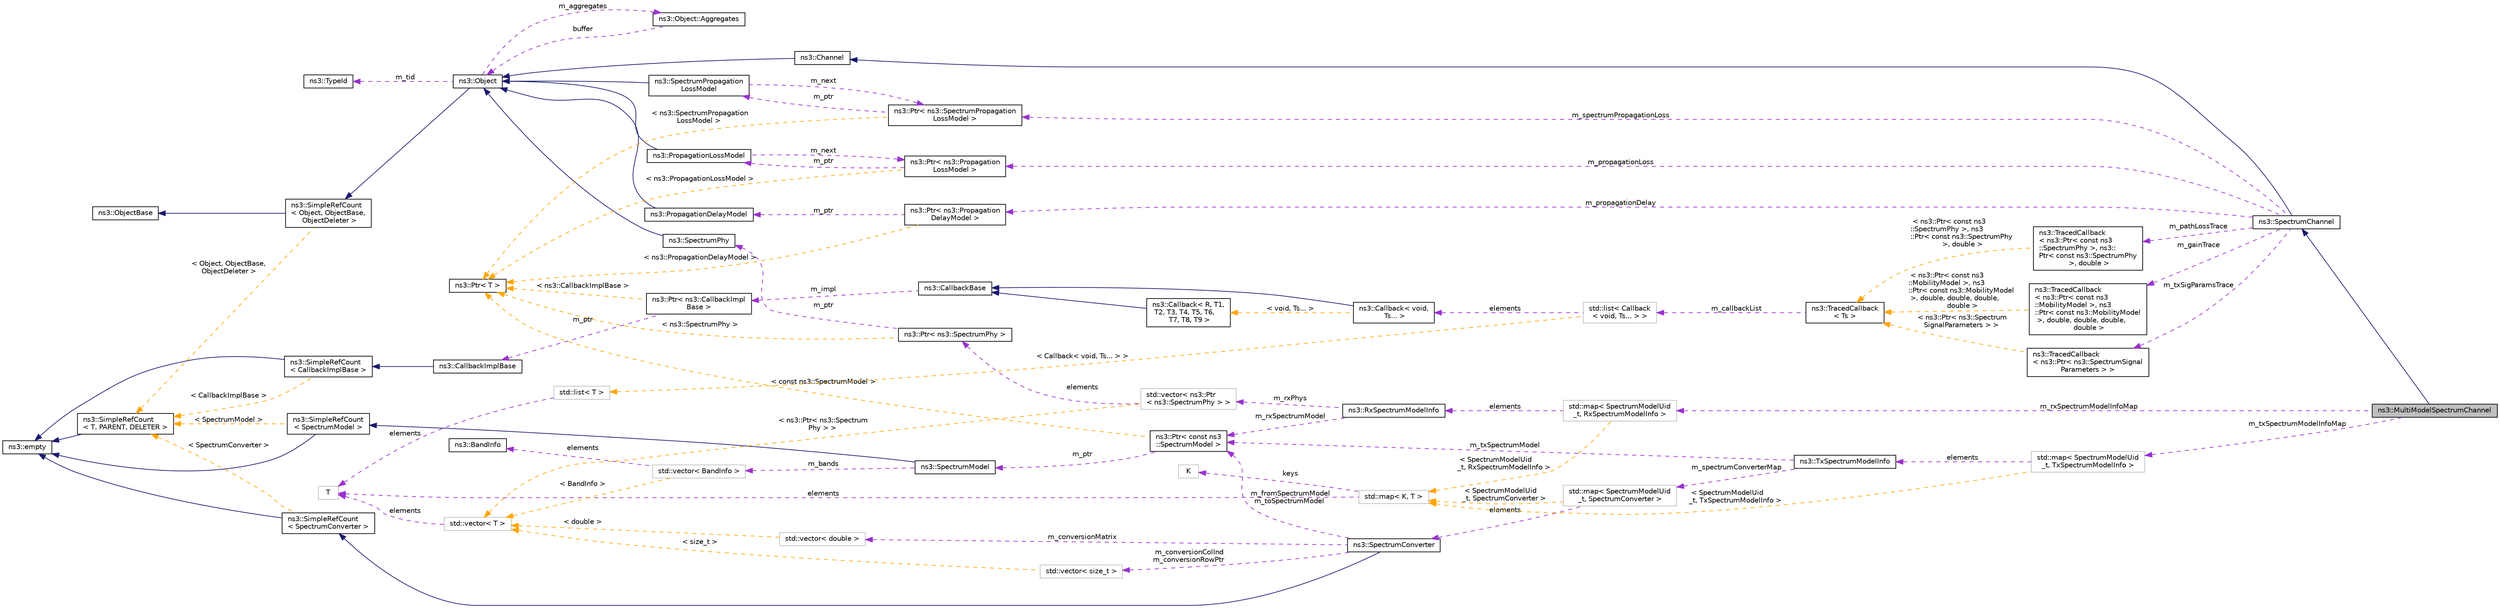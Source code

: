 digraph "ns3::MultiModelSpectrumChannel"
{
 // LATEX_PDF_SIZE
  edge [fontname="Helvetica",fontsize="10",labelfontname="Helvetica",labelfontsize="10"];
  node [fontname="Helvetica",fontsize="10",shape=record];
  rankdir="LR";
  Node1 [label="ns3::MultiModelSpectrumChannel",height=0.2,width=0.4,color="black", fillcolor="grey75", style="filled", fontcolor="black",tooltip="This SpectrumChannel implementation can handle the presence of SpectrumPhy instances which can use di..."];
  Node2 -> Node1 [dir="back",color="midnightblue",fontsize="10",style="solid",fontname="Helvetica"];
  Node2 [label="ns3::SpectrumChannel",height=0.2,width=0.4,color="black", fillcolor="white", style="filled",URL="$classns3_1_1_spectrum_channel.html",tooltip="Defines the interface for spectrum-aware channel implementations."];
  Node3 -> Node2 [dir="back",color="midnightblue",fontsize="10",style="solid",fontname="Helvetica"];
  Node3 [label="ns3::Channel",height=0.2,width=0.4,color="black", fillcolor="white", style="filled",URL="$classns3_1_1_channel.html",tooltip="Abstract Channel Base Class."];
  Node4 -> Node3 [dir="back",color="midnightblue",fontsize="10",style="solid",fontname="Helvetica"];
  Node4 [label="ns3::Object",height=0.2,width=0.4,color="black", fillcolor="white", style="filled",URL="$classns3_1_1_object.html",tooltip="A base class which provides memory management and object aggregation."];
  Node5 -> Node4 [dir="back",color="midnightblue",fontsize="10",style="solid",fontname="Helvetica"];
  Node5 [label="ns3::SimpleRefCount\l\< Object, ObjectBase,\l ObjectDeleter \>",height=0.2,width=0.4,color="black", fillcolor="white", style="filled",URL="$classns3_1_1_simple_ref_count.html",tooltip=" "];
  Node6 -> Node5 [dir="back",color="midnightblue",fontsize="10",style="solid",fontname="Helvetica"];
  Node6 [label="ns3::ObjectBase",height=0.2,width=0.4,color="black", fillcolor="white", style="filled",URL="$classns3_1_1_object_base.html",tooltip="Anchor the ns-3 type and attribute system."];
  Node7 -> Node5 [dir="back",color="orange",fontsize="10",style="dashed",label=" \< Object, ObjectBase,\l ObjectDeleter \>" ,fontname="Helvetica"];
  Node7 [label="ns3::SimpleRefCount\l\< T, PARENT, DELETER \>",height=0.2,width=0.4,color="black", fillcolor="white", style="filled",URL="$classns3_1_1_simple_ref_count.html",tooltip="A template-based reference counting class."];
  Node8 -> Node7 [dir="back",color="midnightblue",fontsize="10",style="solid",fontname="Helvetica"];
  Node8 [label="ns3::empty",height=0.2,width=0.4,color="black", fillcolor="white", style="filled",URL="$classns3_1_1empty.html",tooltip="make Callback use a separate empty type"];
  Node9 -> Node4 [dir="back",color="darkorchid3",fontsize="10",style="dashed",label=" m_tid" ,fontname="Helvetica"];
  Node9 [label="ns3::TypeId",height=0.2,width=0.4,color="black", fillcolor="white", style="filled",URL="$classns3_1_1_type_id.html",tooltip="a unique identifier for an interface."];
  Node10 -> Node4 [dir="back",color="darkorchid3",fontsize="10",style="dashed",label=" m_aggregates" ,fontname="Helvetica"];
  Node10 [label="ns3::Object::Aggregates",height=0.2,width=0.4,color="black", fillcolor="white", style="filled",URL="$structns3_1_1_object_1_1_aggregates.html",tooltip="The list of Objects aggregated to this one."];
  Node4 -> Node10 [dir="back",color="darkorchid3",fontsize="10",style="dashed",label=" buffer" ,fontname="Helvetica"];
  Node11 -> Node2 [dir="back",color="darkorchid3",fontsize="10",style="dashed",label=" m_spectrumPropagationLoss" ,fontname="Helvetica"];
  Node11 [label="ns3::Ptr\< ns3::SpectrumPropagation\lLossModel \>",height=0.2,width=0.4,color="black", fillcolor="white", style="filled",URL="$classns3_1_1_ptr.html",tooltip=" "];
  Node12 -> Node11 [dir="back",color="darkorchid3",fontsize="10",style="dashed",label=" m_ptr" ,fontname="Helvetica"];
  Node12 [label="ns3::SpectrumPropagation\lLossModel",height=0.2,width=0.4,color="black", fillcolor="white", style="filled",URL="$classns3_1_1_spectrum_propagation_loss_model.html",tooltip="spectrum-aware propagation loss model"];
  Node4 -> Node12 [dir="back",color="midnightblue",fontsize="10",style="solid",fontname="Helvetica"];
  Node11 -> Node12 [dir="back",color="darkorchid3",fontsize="10",style="dashed",label=" m_next" ,fontname="Helvetica"];
  Node13 -> Node11 [dir="back",color="orange",fontsize="10",style="dashed",label=" \< ns3::SpectrumPropagation\lLossModel \>" ,fontname="Helvetica"];
  Node13 [label="ns3::Ptr\< T \>",height=0.2,width=0.4,color="black", fillcolor="white", style="filled",URL="$classns3_1_1_ptr.html",tooltip="Smart pointer class similar to boost::intrusive_ptr."];
  Node14 -> Node2 [dir="back",color="darkorchid3",fontsize="10",style="dashed",label=" m_pathLossTrace" ,fontname="Helvetica"];
  Node14 [label="ns3::TracedCallback\l\< ns3::Ptr\< const ns3\l::SpectrumPhy \>, ns3::\lPtr\< const ns3::SpectrumPhy\l \>, double \>",height=0.2,width=0.4,color="black", fillcolor="white", style="filled",URL="$classns3_1_1_traced_callback.html",tooltip=" "];
  Node15 -> Node14 [dir="back",color="orange",fontsize="10",style="dashed",label=" \< ns3::Ptr\< const ns3\l::SpectrumPhy \>, ns3\l::Ptr\< const ns3::SpectrumPhy\l \>, double \>" ,fontname="Helvetica"];
  Node15 [label="ns3::TracedCallback\l\< Ts \>",height=0.2,width=0.4,color="black", fillcolor="white", style="filled",URL="$classns3_1_1_traced_callback.html",tooltip="Forward calls to a chain of Callback."];
  Node16 -> Node15 [dir="back",color="darkorchid3",fontsize="10",style="dashed",label=" m_callbackList" ,fontname="Helvetica"];
  Node16 [label="std::list\< Callback\l\< void, Ts... \> \>",height=0.2,width=0.4,color="grey75", fillcolor="white", style="filled",tooltip=" "];
  Node17 -> Node16 [dir="back",color="darkorchid3",fontsize="10",style="dashed",label=" elements" ,fontname="Helvetica"];
  Node17 [label="ns3::Callback\< void,\l Ts... \>",height=0.2,width=0.4,color="black", fillcolor="white", style="filled",URL="$classns3_1_1_callback.html",tooltip=" "];
  Node18 -> Node17 [dir="back",color="midnightblue",fontsize="10",style="solid",fontname="Helvetica"];
  Node18 [label="ns3::CallbackBase",height=0.2,width=0.4,color="black", fillcolor="white", style="filled",URL="$classns3_1_1_callback_base.html",tooltip="Base class for Callback class."];
  Node19 -> Node18 [dir="back",color="darkorchid3",fontsize="10",style="dashed",label=" m_impl" ,fontname="Helvetica"];
  Node19 [label="ns3::Ptr\< ns3::CallbackImpl\lBase \>",height=0.2,width=0.4,color="black", fillcolor="white", style="filled",URL="$classns3_1_1_ptr.html",tooltip=" "];
  Node20 -> Node19 [dir="back",color="darkorchid3",fontsize="10",style="dashed",label=" m_ptr" ,fontname="Helvetica"];
  Node20 [label="ns3::CallbackImplBase",height=0.2,width=0.4,color="black", fillcolor="white", style="filled",URL="$classns3_1_1_callback_impl_base.html",tooltip="Abstract base class for CallbackImpl Provides reference counting and equality test."];
  Node21 -> Node20 [dir="back",color="midnightblue",fontsize="10",style="solid",fontname="Helvetica"];
  Node21 [label="ns3::SimpleRefCount\l\< CallbackImplBase \>",height=0.2,width=0.4,color="black", fillcolor="white", style="filled",URL="$classns3_1_1_simple_ref_count.html",tooltip=" "];
  Node8 -> Node21 [dir="back",color="midnightblue",fontsize="10",style="solid",fontname="Helvetica"];
  Node7 -> Node21 [dir="back",color="orange",fontsize="10",style="dashed",label=" \< CallbackImplBase \>" ,fontname="Helvetica"];
  Node13 -> Node19 [dir="back",color="orange",fontsize="10",style="dashed",label=" \< ns3::CallbackImplBase \>" ,fontname="Helvetica"];
  Node22 -> Node17 [dir="back",color="orange",fontsize="10",style="dashed",label=" \< void, Ts... \>" ,fontname="Helvetica"];
  Node22 [label="ns3::Callback\< R, T1,\l T2, T3, T4, T5, T6,\l T7, T8, T9 \>",height=0.2,width=0.4,color="black", fillcolor="white", style="filled",URL="$classns3_1_1_callback.html",tooltip="Callback template class."];
  Node18 -> Node22 [dir="back",color="midnightblue",fontsize="10",style="solid",fontname="Helvetica"];
  Node23 -> Node16 [dir="back",color="orange",fontsize="10",style="dashed",label=" \< Callback\< void, Ts... \> \>" ,fontname="Helvetica"];
  Node23 [label="std::list\< T \>",height=0.2,width=0.4,color="grey75", fillcolor="white", style="filled",tooltip=" "];
  Node24 -> Node23 [dir="back",color="darkorchid3",fontsize="10",style="dashed",label=" elements" ,fontname="Helvetica"];
  Node24 [label="T",height=0.2,width=0.4,color="grey75", fillcolor="white", style="filled",tooltip=" "];
  Node25 -> Node2 [dir="back",color="darkorchid3",fontsize="10",style="dashed",label=" m_propagationDelay" ,fontname="Helvetica"];
  Node25 [label="ns3::Ptr\< ns3::Propagation\lDelayModel \>",height=0.2,width=0.4,color="black", fillcolor="white", style="filled",URL="$classns3_1_1_ptr.html",tooltip=" "];
  Node26 -> Node25 [dir="back",color="darkorchid3",fontsize="10",style="dashed",label=" m_ptr" ,fontname="Helvetica"];
  Node26 [label="ns3::PropagationDelayModel",height=0.2,width=0.4,color="black", fillcolor="white", style="filled",URL="$classns3_1_1_propagation_delay_model.html",tooltip="calculate a propagation delay."];
  Node4 -> Node26 [dir="back",color="midnightblue",fontsize="10",style="solid",fontname="Helvetica"];
  Node13 -> Node25 [dir="back",color="orange",fontsize="10",style="dashed",label=" \< ns3::PropagationDelayModel \>" ,fontname="Helvetica"];
  Node27 -> Node2 [dir="back",color="darkorchid3",fontsize="10",style="dashed",label=" m_propagationLoss" ,fontname="Helvetica"];
  Node27 [label="ns3::Ptr\< ns3::Propagation\lLossModel \>",height=0.2,width=0.4,color="black", fillcolor="white", style="filled",URL="$classns3_1_1_ptr.html",tooltip=" "];
  Node28 -> Node27 [dir="back",color="darkorchid3",fontsize="10",style="dashed",label=" m_ptr" ,fontname="Helvetica"];
  Node28 [label="ns3::PropagationLossModel",height=0.2,width=0.4,color="black", fillcolor="white", style="filled",URL="$classns3_1_1_propagation_loss_model.html",tooltip="Models the propagation loss through a transmission medium."];
  Node4 -> Node28 [dir="back",color="midnightblue",fontsize="10",style="solid",fontname="Helvetica"];
  Node27 -> Node28 [dir="back",color="darkorchid3",fontsize="10",style="dashed",label=" m_next" ,fontname="Helvetica"];
  Node13 -> Node27 [dir="back",color="orange",fontsize="10",style="dashed",label=" \< ns3::PropagationLossModel \>" ,fontname="Helvetica"];
  Node29 -> Node2 [dir="back",color="darkorchid3",fontsize="10",style="dashed",label=" m_gainTrace" ,fontname="Helvetica"];
  Node29 [label="ns3::TracedCallback\l\< ns3::Ptr\< const ns3\l::MobilityModel \>, ns3\l::Ptr\< const ns3::MobilityModel\l \>, double, double, double,\l double \>",height=0.2,width=0.4,color="black", fillcolor="white", style="filled",URL="$classns3_1_1_traced_callback.html",tooltip=" "];
  Node15 -> Node29 [dir="back",color="orange",fontsize="10",style="dashed",label=" \< ns3::Ptr\< const ns3\l::MobilityModel \>, ns3\l::Ptr\< const ns3::MobilityModel\l \>, double, double, double,\l double \>" ,fontname="Helvetica"];
  Node30 -> Node2 [dir="back",color="darkorchid3",fontsize="10",style="dashed",label=" m_txSigParamsTrace" ,fontname="Helvetica"];
  Node30 [label="ns3::TracedCallback\l\< ns3::Ptr\< ns3::SpectrumSignal\lParameters \> \>",height=0.2,width=0.4,color="black", fillcolor="white", style="filled",URL="$classns3_1_1_traced_callback.html",tooltip=" "];
  Node15 -> Node30 [dir="back",color="orange",fontsize="10",style="dashed",label=" \< ns3::Ptr\< ns3::Spectrum\lSignalParameters \> \>" ,fontname="Helvetica"];
  Node31 -> Node1 [dir="back",color="darkorchid3",fontsize="10",style="dashed",label=" m_txSpectrumModelInfoMap" ,fontname="Helvetica"];
  Node31 [label="std::map\< SpectrumModelUid\l_t, TxSpectrumModelInfo \>",height=0.2,width=0.4,color="grey75", fillcolor="white", style="filled",tooltip=" "];
  Node32 -> Node31 [dir="back",color="darkorchid3",fontsize="10",style="dashed",label=" elements" ,fontname="Helvetica"];
  Node32 [label="ns3::TxSpectrumModelInfo",height=0.2,width=0.4,color="black", fillcolor="white", style="filled",URL="$classns3_1_1_tx_spectrum_model_info.html",tooltip="The Tx spectrum model information."];
  Node33 -> Node32 [dir="back",color="darkorchid3",fontsize="10",style="dashed",label=" m_spectrumConverterMap" ,fontname="Helvetica"];
  Node33 [label="std::map\< SpectrumModelUid\l_t, SpectrumConverter \>",height=0.2,width=0.4,color="grey75", fillcolor="white", style="filled",tooltip=" "];
  Node34 -> Node33 [dir="back",color="darkorchid3",fontsize="10",style="dashed",label=" elements" ,fontname="Helvetica"];
  Node34 [label="ns3::SpectrumConverter",height=0.2,width=0.4,color="black", fillcolor="white", style="filled",URL="$classns3_1_1_spectrum_converter.html",tooltip="Class which implements a converter between SpectrumValue which are defined over different SpectrumMod..."];
  Node35 -> Node34 [dir="back",color="midnightblue",fontsize="10",style="solid",fontname="Helvetica"];
  Node35 [label="ns3::SimpleRefCount\l\< SpectrumConverter \>",height=0.2,width=0.4,color="black", fillcolor="white", style="filled",URL="$classns3_1_1_simple_ref_count.html",tooltip=" "];
  Node8 -> Node35 [dir="back",color="midnightblue",fontsize="10",style="solid",fontname="Helvetica"];
  Node7 -> Node35 [dir="back",color="orange",fontsize="10",style="dashed",label=" \< SpectrumConverter \>" ,fontname="Helvetica"];
  Node36 -> Node34 [dir="back",color="darkorchid3",fontsize="10",style="dashed",label=" m_fromSpectrumModel\nm_toSpectrumModel" ,fontname="Helvetica"];
  Node36 [label="ns3::Ptr\< const ns3\l::SpectrumModel \>",height=0.2,width=0.4,color="black", fillcolor="white", style="filled",URL="$classns3_1_1_ptr.html",tooltip=" "];
  Node37 -> Node36 [dir="back",color="darkorchid3",fontsize="10",style="dashed",label=" m_ptr" ,fontname="Helvetica"];
  Node37 [label="ns3::SpectrumModel",height=0.2,width=0.4,color="black", fillcolor="white", style="filled",URL="$classns3_1_1_spectrum_model.html",tooltip="Set of frequency values implementing the domain of the functions in the Function Space defined by Spe..."];
  Node38 -> Node37 [dir="back",color="midnightblue",fontsize="10",style="solid",fontname="Helvetica"];
  Node38 [label="ns3::SimpleRefCount\l\< SpectrumModel \>",height=0.2,width=0.4,color="black", fillcolor="white", style="filled",URL="$classns3_1_1_simple_ref_count.html",tooltip=" "];
  Node8 -> Node38 [dir="back",color="midnightblue",fontsize="10",style="solid",fontname="Helvetica"];
  Node7 -> Node38 [dir="back",color="orange",fontsize="10",style="dashed",label=" \< SpectrumModel \>" ,fontname="Helvetica"];
  Node39 -> Node37 [dir="back",color="darkorchid3",fontsize="10",style="dashed",label=" m_bands" ,fontname="Helvetica"];
  Node39 [label="std::vector\< BandInfo \>",height=0.2,width=0.4,color="grey75", fillcolor="white", style="filled",tooltip=" "];
  Node40 -> Node39 [dir="back",color="darkorchid3",fontsize="10",style="dashed",label=" elements" ,fontname="Helvetica"];
  Node40 [label="ns3::BandInfo",height=0.2,width=0.4,color="black", fillcolor="white", style="filled",URL="$structns3_1_1_band_info.html",tooltip="The building block of a SpectrumModel."];
  Node41 -> Node39 [dir="back",color="orange",fontsize="10",style="dashed",label=" \< BandInfo \>" ,fontname="Helvetica"];
  Node41 [label="std::vector\< T \>",height=0.2,width=0.4,color="grey75", fillcolor="white", style="filled",tooltip=" "];
  Node24 -> Node41 [dir="back",color="darkorchid3",fontsize="10",style="dashed",label=" elements" ,fontname="Helvetica"];
  Node13 -> Node36 [dir="back",color="orange",fontsize="10",style="dashed",label=" \< const ns3::SpectrumModel \>" ,fontname="Helvetica"];
  Node42 -> Node34 [dir="back",color="darkorchid3",fontsize="10",style="dashed",label=" m_conversionColInd\nm_conversionRowPtr" ,fontname="Helvetica"];
  Node42 [label="std::vector\< size_t \>",height=0.2,width=0.4,color="grey75", fillcolor="white", style="filled",tooltip=" "];
  Node41 -> Node42 [dir="back",color="orange",fontsize="10",style="dashed",label=" \< size_t \>" ,fontname="Helvetica"];
  Node43 -> Node34 [dir="back",color="darkorchid3",fontsize="10",style="dashed",label=" m_conversionMatrix" ,fontname="Helvetica"];
  Node43 [label="std::vector\< double \>",height=0.2,width=0.4,color="grey75", fillcolor="white", style="filled",tooltip=" "];
  Node41 -> Node43 [dir="back",color="orange",fontsize="10",style="dashed",label=" \< double \>" ,fontname="Helvetica"];
  Node44 -> Node33 [dir="back",color="orange",fontsize="10",style="dashed",label=" \< SpectrumModelUid\l_t, SpectrumConverter \>" ,fontname="Helvetica"];
  Node44 [label="std::map\< K, T \>",height=0.2,width=0.4,color="grey75", fillcolor="white", style="filled",tooltip=" "];
  Node45 -> Node44 [dir="back",color="darkorchid3",fontsize="10",style="dashed",label=" keys" ,fontname="Helvetica"];
  Node45 [label="K",height=0.2,width=0.4,color="grey75", fillcolor="white", style="filled",tooltip=" "];
  Node24 -> Node44 [dir="back",color="darkorchid3",fontsize="10",style="dashed",label=" elements" ,fontname="Helvetica"];
  Node36 -> Node32 [dir="back",color="darkorchid3",fontsize="10",style="dashed",label=" m_txSpectrumModel" ,fontname="Helvetica"];
  Node44 -> Node31 [dir="back",color="orange",fontsize="10",style="dashed",label=" \< SpectrumModelUid\l_t, TxSpectrumModelInfo \>" ,fontname="Helvetica"];
  Node46 -> Node1 [dir="back",color="darkorchid3",fontsize="10",style="dashed",label=" m_rxSpectrumModelInfoMap" ,fontname="Helvetica"];
  Node46 [label="std::map\< SpectrumModelUid\l_t, RxSpectrumModelInfo \>",height=0.2,width=0.4,color="grey75", fillcolor="white", style="filled",tooltip=" "];
  Node47 -> Node46 [dir="back",color="darkorchid3",fontsize="10",style="dashed",label=" elements" ,fontname="Helvetica"];
  Node47 [label="ns3::RxSpectrumModelInfo",height=0.2,width=0.4,color="black", fillcolor="white", style="filled",URL="$classns3_1_1_rx_spectrum_model_info.html",tooltip="The Rx spectrum model information."];
  Node36 -> Node47 [dir="back",color="darkorchid3",fontsize="10",style="dashed",label=" m_rxSpectrumModel" ,fontname="Helvetica"];
  Node48 -> Node47 [dir="back",color="darkorchid3",fontsize="10",style="dashed",label=" m_rxPhys" ,fontname="Helvetica"];
  Node48 [label="std::vector\< ns3::Ptr\l\< ns3::SpectrumPhy \> \>",height=0.2,width=0.4,color="grey75", fillcolor="white", style="filled",tooltip=" "];
  Node49 -> Node48 [dir="back",color="darkorchid3",fontsize="10",style="dashed",label=" elements" ,fontname="Helvetica"];
  Node49 [label="ns3::Ptr\< ns3::SpectrumPhy \>",height=0.2,width=0.4,color="black", fillcolor="white", style="filled",URL="$classns3_1_1_ptr.html",tooltip=" "];
  Node50 -> Node49 [dir="back",color="darkorchid3",fontsize="10",style="dashed",label=" m_ptr" ,fontname="Helvetica"];
  Node50 [label="ns3::SpectrumPhy",height=0.2,width=0.4,color="black", fillcolor="white", style="filled",URL="$classns3_1_1_spectrum_phy.html",tooltip="Abstract base class for Spectrum-aware PHY layers."];
  Node4 -> Node50 [dir="back",color="midnightblue",fontsize="10",style="solid",fontname="Helvetica"];
  Node13 -> Node49 [dir="back",color="orange",fontsize="10",style="dashed",label=" \< ns3::SpectrumPhy \>" ,fontname="Helvetica"];
  Node41 -> Node48 [dir="back",color="orange",fontsize="10",style="dashed",label=" \< ns3::Ptr\< ns3::Spectrum\lPhy \> \>" ,fontname="Helvetica"];
  Node44 -> Node46 [dir="back",color="orange",fontsize="10",style="dashed",label=" \< SpectrumModelUid\l_t, RxSpectrumModelInfo \>" ,fontname="Helvetica"];
}
